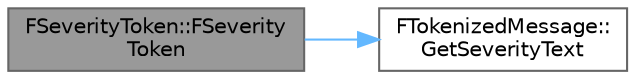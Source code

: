 digraph "FSeverityToken::FSeverityToken"
{
 // INTERACTIVE_SVG=YES
 // LATEX_PDF_SIZE
  bgcolor="transparent";
  edge [fontname=Helvetica,fontsize=10,labelfontname=Helvetica,labelfontsize=10];
  node [fontname=Helvetica,fontsize=10,shape=box,height=0.2,width=0.4];
  rankdir="LR";
  Node1 [id="Node000001",label="FSeverityToken::FSeverity\lToken",height=0.2,width=0.4,color="gray40", fillcolor="grey60", style="filled", fontcolor="black",tooltip="Private constructor."];
  Node1 -> Node2 [id="edge1_Node000001_Node000002",color="steelblue1",style="solid",tooltip=" "];
  Node2 [id="Node000002",label="FTokenizedMessage::\lGetSeverityText",height=0.2,width=0.4,color="grey40", fillcolor="white", style="filled",URL="$dc/dce/classFTokenizedMessage.html#aee99c7c4e637d9b3355bc48e114e601b",tooltip="Helper function for getting a severity as text."];
}
